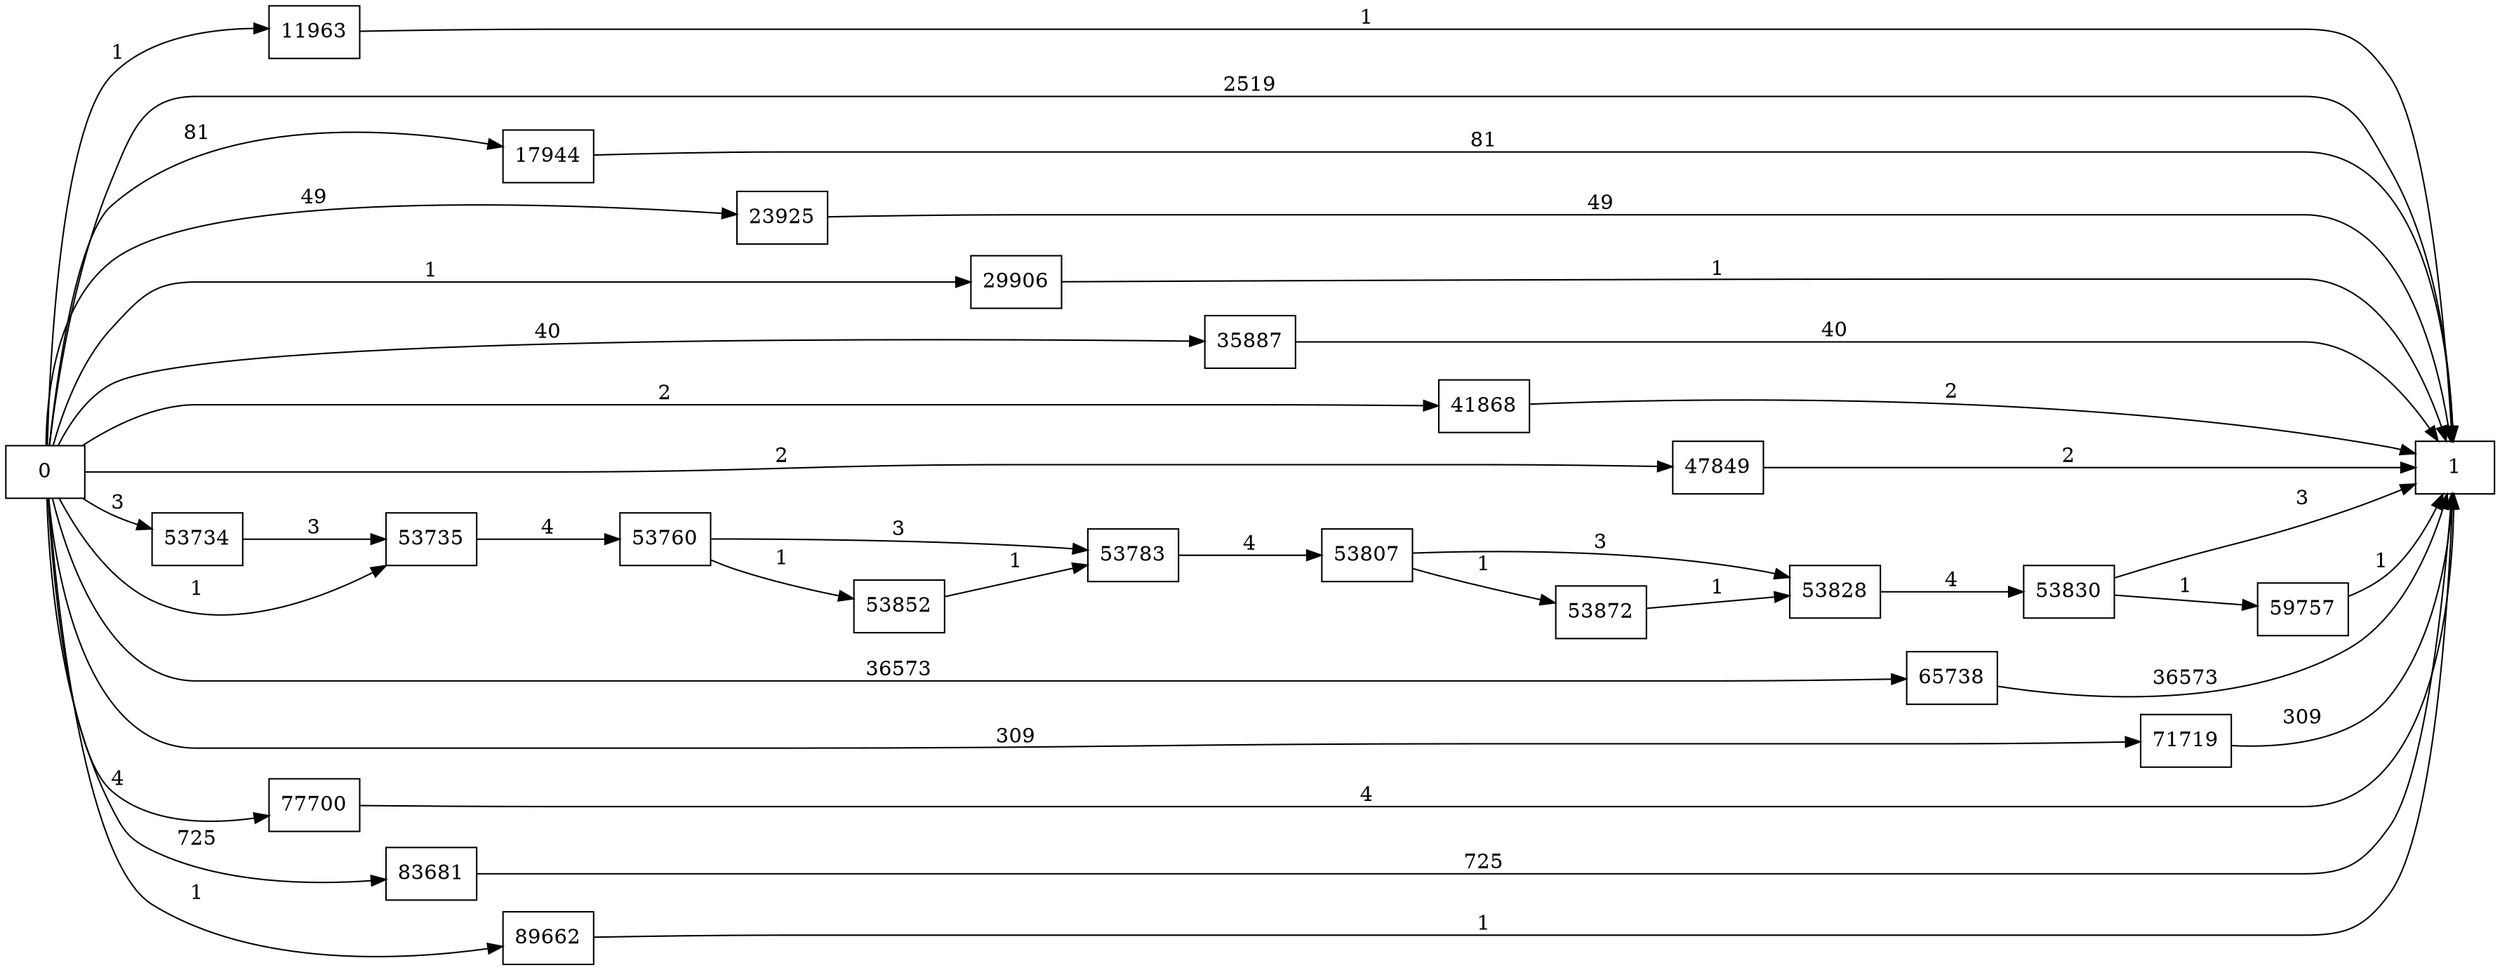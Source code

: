 digraph {
	graph [rankdir=LR]
	node [shape=rectangle]
	11963 -> 1 [label=1]
	17944 -> 1 [label=81]
	23925 -> 1 [label=49]
	29906 -> 1 [label=1]
	35887 -> 1 [label=40]
	41868 -> 1 [label=2]
	47849 -> 1 [label=2]
	53734 -> 53735 [label=3]
	53735 -> 53760 [label=4]
	53760 -> 53783 [label=3]
	53760 -> 53852 [label=1]
	53783 -> 53807 [label=4]
	53807 -> 53828 [label=3]
	53807 -> 53872 [label=1]
	53828 -> 53830 [label=4]
	53830 -> 1 [label=3]
	53830 -> 59757 [label=1]
	53852 -> 53783 [label=1]
	53872 -> 53828 [label=1]
	59757 -> 1 [label=1]
	65738 -> 1 [label=36573]
	71719 -> 1 [label=309]
	77700 -> 1 [label=4]
	83681 -> 1 [label=725]
	89662 -> 1 [label=1]
	0 -> 53735 [label=1]
	0 -> 1 [label=2519]
	0 -> 11963 [label=1]
	0 -> 17944 [label=81]
	0 -> 23925 [label=49]
	0 -> 29906 [label=1]
	0 -> 35887 [label=40]
	0 -> 41868 [label=2]
	0 -> 47849 [label=2]
	0 -> 53734 [label=3]
	0 -> 65738 [label=36573]
	0 -> 71719 [label=309]
	0 -> 77700 [label=4]
	0 -> 83681 [label=725]
	0 -> 89662 [label=1]
}
